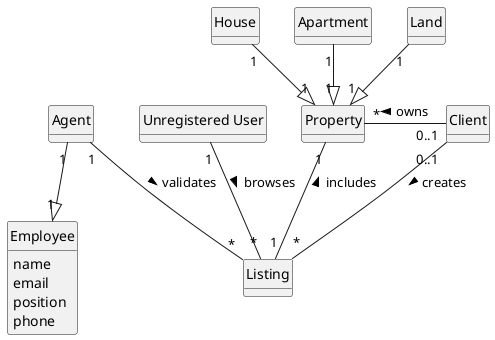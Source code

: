 @startuml
skinparam monochrome true
skinparam packageStyle rectangle
skinparam shadowing false

'left to right direction

skinparam classAttributeIconSize 0

hide circle
hide methods

'title Domain Model

'class Platform {
'  -description
'}


class Employee {
    name
    email
    position
    phone
}


'class User {
'    name
'    email
'    password
'}

/'class Agent {

}

class Property {

}

class House {

}

class Apartment {

}

class Land {

}

class Client {

}

class Listing {

}

class "Unregistered User" {

}'/


House "1" --|> "1" Property
Apartment "1" --|> "1" Property
Land "1" --|> "1" Property
Listing "1" -- "1" Property: includes >

Agent "1" --|> "1" Employee
'Employee -|> User
Agent "1" -- "*" Listing: validates >
'Client "0..1" - "*" Property: owns >
Property "*" - "0..1" Client : owns <
'Client "*" -|> "1" User
Client "0..1" -- "*" Listing: creates >
'"Unregistered User" "1" ---|> "1" User
"Unregistered User" "1" -- "*" Listing: browses >

@enduml